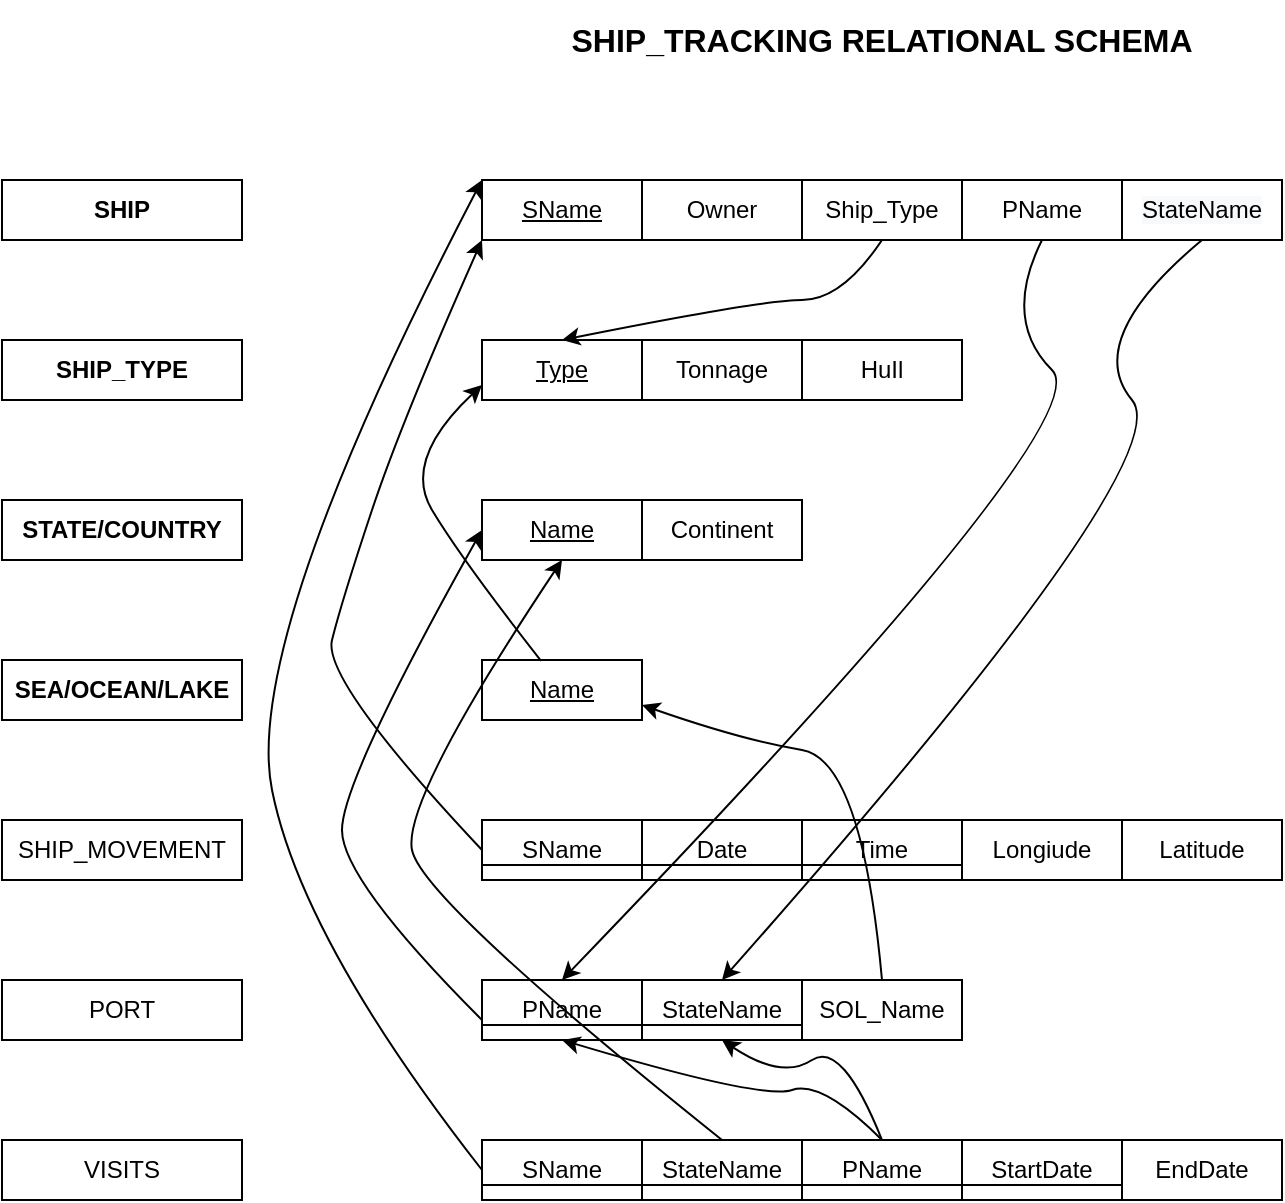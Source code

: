 <mxfile version="14.4.8" type="github">
  <diagram id="H2YuXicPiN26pRsMmfsW" name="Page-1">
    <mxGraphModel dx="2807" dy="1112" grid="1" gridSize="10" guides="1" tooltips="1" connect="1" arrows="1" fold="1" page="1" pageScale="1" pageWidth="827" pageHeight="1169" math="0" shadow="0">
      <root>
        <mxCell id="0" />
        <mxCell id="1" parent="0" />
        <mxCell id="oqWxi4hjjn00auRa6e1r-2" value="SName" style="rounded=0;whiteSpace=wrap;html=1;fontStyle=4" parent="1" vertex="1">
          <mxGeometry x="160" y="170" width="80" height="30" as="geometry" />
        </mxCell>
        <mxCell id="oqWxi4hjjn00auRa6e1r-3" value="Owner" style="rounded=0;whiteSpace=wrap;html=1;" parent="1" vertex="1">
          <mxGeometry x="240" y="170" width="80" height="30" as="geometry" />
        </mxCell>
        <mxCell id="oqWxi4hjjn00auRa6e1r-6" value="&lt;b&gt;SHIP&lt;/b&gt;" style="rounded=0;whiteSpace=wrap;html=1;" parent="1" vertex="1">
          <mxGeometry x="-80" y="170" width="120" height="30" as="geometry" />
        </mxCell>
        <mxCell id="oqWxi4hjjn00auRa6e1r-7" value="Type" style="rounded=0;whiteSpace=wrap;html=1;fontStyle=4" parent="1" vertex="1">
          <mxGeometry x="160" y="250" width="80" height="30" as="geometry" />
        </mxCell>
        <mxCell id="oqWxi4hjjn00auRa6e1r-8" value="Tonnage" style="rounded=0;whiteSpace=wrap;html=1;" parent="1" vertex="1">
          <mxGeometry x="240" y="250" width="80" height="30" as="geometry" />
        </mxCell>
        <mxCell id="oqWxi4hjjn00auRa6e1r-9" value="HuIl" style="rounded=0;whiteSpace=wrap;html=1;" parent="1" vertex="1">
          <mxGeometry x="320" y="250" width="80" height="30" as="geometry" />
        </mxCell>
        <mxCell id="oqWxi4hjjn00auRa6e1r-10" value="Name" style="rounded=0;whiteSpace=wrap;html=1;fontStyle=4" parent="1" vertex="1">
          <mxGeometry x="160" y="330" width="80" height="30" as="geometry" />
        </mxCell>
        <mxCell id="oqWxi4hjjn00auRa6e1r-11" value="Continent" style="rounded=0;whiteSpace=wrap;html=1;fontStyle=0" parent="1" vertex="1">
          <mxGeometry x="240" y="330" width="80" height="30" as="geometry" />
        </mxCell>
        <mxCell id="oqWxi4hjjn00auRa6e1r-14" value="Name" style="rounded=0;whiteSpace=wrap;html=1;fontStyle=4" parent="1" vertex="1">
          <mxGeometry x="160" y="410" width="80" height="30" as="geometry" />
        </mxCell>
        <mxCell id="oqWxi4hjjn00auRa6e1r-18" value="Date" style="rounded=0;whiteSpace=wrap;html=1;" parent="1" vertex="1">
          <mxGeometry x="240" y="490" width="80" height="30" as="geometry" />
        </mxCell>
        <mxCell id="oqWxi4hjjn00auRa6e1r-19" value="Time" style="rounded=0;whiteSpace=wrap;html=1;" parent="1" vertex="1">
          <mxGeometry x="320" y="490" width="80" height="30" as="geometry" />
        </mxCell>
        <mxCell id="oqWxi4hjjn00auRa6e1r-20" value="Longiude" style="rounded=0;whiteSpace=wrap;html=1;" parent="1" vertex="1">
          <mxGeometry x="400" y="490" width="80" height="30" as="geometry" />
        </mxCell>
        <mxCell id="oqWxi4hjjn00auRa6e1r-22" value="" style="curved=1;endArrow=classic;html=1;entryX=0;entryY=0.5;entryDx=0;entryDy=0;" parent="1" target="oqWxi4hjjn00auRa6e1r-10" edge="1">
          <mxGeometry width="50" height="50" relative="1" as="geometry">
            <mxPoint x="160" y="590" as="sourcePoint" />
            <mxPoint x="140" y="210" as="targetPoint" />
            <Array as="points">
              <mxPoint x="90" y="520" />
              <mxPoint x="90" y="470" />
            </Array>
          </mxGeometry>
        </mxCell>
        <mxCell id="oqWxi4hjjn00auRa6e1r-23" value="" style="curved=1;endArrow=classic;html=1;entryX=0;entryY=0.75;entryDx=0;entryDy=0;exitX=0.369;exitY=0.013;exitDx=0;exitDy=0;exitPerimeter=0;" parent="1" source="oqWxi4hjjn00auRa6e1r-14" target="oqWxi4hjjn00auRa6e1r-7" edge="1">
          <mxGeometry width="50" height="50" relative="1" as="geometry">
            <mxPoint x="190" y="400" as="sourcePoint" />
            <mxPoint x="150" y="310" as="targetPoint" />
            <Array as="points">
              <mxPoint x="150" y="360" />
              <mxPoint x="120" y="310" />
            </Array>
          </mxGeometry>
        </mxCell>
        <mxCell id="oqWxi4hjjn00auRa6e1r-24" value="" style="curved=1;endArrow=classic;html=1;entryX=0;entryY=1;entryDx=0;entryDy=0;exitX=0;exitY=0.5;exitDx=0;exitDy=0;" parent="1" source="oqWxi4hjjn00auRa6e1r-32" target="oqWxi4hjjn00auRa6e1r-2" edge="1">
          <mxGeometry width="50" height="50" relative="1" as="geometry">
            <mxPoint x="353.12" y="439.73" as="sourcePoint" />
            <mxPoint x="200" y="490" as="targetPoint" />
            <Array as="points">
              <mxPoint x="80" y="420" />
              <mxPoint x="90" y="380" />
              <mxPoint x="120" y="290" />
            </Array>
          </mxGeometry>
        </mxCell>
        <mxCell id="oqWxi4hjjn00auRa6e1r-25" value="SHIP_TYPE" style="rounded=0;whiteSpace=wrap;html=1;fontStyle=1" parent="1" vertex="1">
          <mxGeometry x="-80" y="250" width="120" height="30" as="geometry" />
        </mxCell>
        <mxCell id="oqWxi4hjjn00auRa6e1r-26" value="STATE/COUNTRY" style="rounded=0;whiteSpace=wrap;html=1;fontStyle=1" parent="1" vertex="1">
          <mxGeometry x="-80" y="330" width="120" height="30" as="geometry" />
        </mxCell>
        <mxCell id="oqWxi4hjjn00auRa6e1r-27" value="SEA/OCEAN/LAKE" style="rounded=0;whiteSpace=wrap;html=1;fontStyle=1" parent="1" vertex="1">
          <mxGeometry x="-80" y="410" width="120" height="30" as="geometry" />
        </mxCell>
        <mxCell id="oqWxi4hjjn00auRa6e1r-28" value="SHIP_MOVEMENT" style="rounded=0;whiteSpace=wrap;html=1;" parent="1" vertex="1">
          <mxGeometry x="-80" y="490" width="120" height="30" as="geometry" />
        </mxCell>
        <mxCell id="oqWxi4hjjn00auRa6e1r-29" value="PORT" style="rounded=0;whiteSpace=wrap;html=1;" parent="1" vertex="1">
          <mxGeometry x="-80" y="570" width="120" height="30" as="geometry" />
        </mxCell>
        <mxCell id="oqWxi4hjjn00auRa6e1r-30" value="VISITS" style="rounded=0;whiteSpace=wrap;html=1;" parent="1" vertex="1">
          <mxGeometry x="-80" y="650" width="120" height="30" as="geometry" />
        </mxCell>
        <mxCell id="oqWxi4hjjn00auRa6e1r-32" value="SName" style="rounded=0;whiteSpace=wrap;html=1;fontStyle=0" parent="1" vertex="1">
          <mxGeometry x="160" y="490" width="80" height="30" as="geometry" />
        </mxCell>
        <mxCell id="oqWxi4hjjn00auRa6e1r-33" value="PName" style="rounded=0;whiteSpace=wrap;html=1;fontStyle=0" parent="1" vertex="1">
          <mxGeometry x="160" y="570" width="80" height="30" as="geometry" />
        </mxCell>
        <mxCell id="oqWxi4hjjn00auRa6e1r-35" value="&lt;span&gt;StateName&lt;/span&gt;" style="rounded=0;whiteSpace=wrap;html=1;" parent="1" vertex="1">
          <mxGeometry x="240" y="570" width="80" height="30" as="geometry" />
        </mxCell>
        <mxCell id="oqWxi4hjjn00auRa6e1r-37" value="SName" style="rounded=0;whiteSpace=wrap;html=1;fontStyle=0" parent="1" vertex="1">
          <mxGeometry x="160" y="650" width="80" height="30" as="geometry" />
        </mxCell>
        <mxCell id="oqWxi4hjjn00auRa6e1r-39" value="StartDate" style="rounded=0;whiteSpace=wrap;html=1;" parent="1" vertex="1">
          <mxGeometry x="400" y="650" width="80" height="30" as="geometry" />
        </mxCell>
        <mxCell id="oqWxi4hjjn00auRa6e1r-40" value="EndDate" style="rounded=0;whiteSpace=wrap;html=1;" parent="1" vertex="1">
          <mxGeometry x="480" y="650" width="80" height="30" as="geometry" />
        </mxCell>
        <mxCell id="oqWxi4hjjn00auRa6e1r-41" value="" style="endArrow=none;html=1;exitX=0;exitY=0.75;exitDx=0;exitDy=0;entryX=0;entryY=0.75;entryDx=0;entryDy=0;" parent="1" source="oqWxi4hjjn00auRa6e1r-32" target="oqWxi4hjjn00auRa6e1r-20" edge="1">
          <mxGeometry width="50" height="50" relative="1" as="geometry">
            <mxPoint x="180" y="490" as="sourcePoint" />
            <mxPoint x="230" y="440" as="targetPoint" />
          </mxGeometry>
        </mxCell>
        <mxCell id="oqWxi4hjjn00auRa6e1r-42" value="" style="endArrow=none;html=1;exitX=0;exitY=0.75;exitDx=0;exitDy=0;entryX=1;entryY=0.75;entryDx=0;entryDy=0;" parent="1" source="oqWxi4hjjn00auRa6e1r-33" target="oqWxi4hjjn00auRa6e1r-35" edge="1">
          <mxGeometry width="50" height="50" relative="1" as="geometry">
            <mxPoint x="170" y="522.5" as="sourcePoint" />
            <mxPoint x="410" y="522.5" as="targetPoint" />
          </mxGeometry>
        </mxCell>
        <mxCell id="oqWxi4hjjn00auRa6e1r-44" value="" style="curved=1;endArrow=classic;html=1;entryX=0;entryY=0;entryDx=0;entryDy=0;exitX=0;exitY=0.5;exitDx=0;exitDy=0;" parent="1" source="oqWxi4hjjn00auRa6e1r-37" target="oqWxi4hjjn00auRa6e1r-2" edge="1">
          <mxGeometry width="50" height="50" relative="1" as="geometry">
            <mxPoint x="170" y="600" as="sourcePoint" />
            <mxPoint x="170" y="355" as="targetPoint" />
            <Array as="points">
              <mxPoint x="70" y="550" />
              <mxPoint x="40" y="400" />
            </Array>
          </mxGeometry>
        </mxCell>
        <mxCell id="oqWxi4hjjn00auRa6e1r-45" value="Ship_Type" style="rounded=0;whiteSpace=wrap;html=1;" parent="1" vertex="1">
          <mxGeometry x="320" y="170" width="80" height="30" as="geometry" />
        </mxCell>
        <mxCell id="oqWxi4hjjn00auRa6e1r-49" value="&lt;span&gt;PName&lt;/span&gt;" style="rounded=0;whiteSpace=wrap;html=1;" parent="1" vertex="1">
          <mxGeometry x="400" y="170" width="80" height="30" as="geometry" />
        </mxCell>
        <mxCell id="oqWxi4hjjn00auRa6e1r-50" value="Latitude" style="rounded=0;whiteSpace=wrap;html=1;" parent="1" vertex="1">
          <mxGeometry x="480" y="490" width="80" height="30" as="geometry" />
        </mxCell>
        <mxCell id="oqWxi4hjjn00auRa6e1r-51" value="SOL_Name" style="rounded=0;whiteSpace=wrap;html=1;" parent="1" vertex="1">
          <mxGeometry x="320" y="570" width="80" height="30" as="geometry" />
        </mxCell>
        <mxCell id="scKm5pmmGoPlDoRmN0rk-1" value="&#xa;&#xa;&lt;span style=&quot;color: rgb(0, 0, 0); font-family: helvetica; font-size: 12px; font-style: normal; font-weight: 400; letter-spacing: normal; text-align: center; text-indent: 0px; text-transform: none; word-spacing: 0px; background-color: rgb(248, 249, 250); display: inline; float: none;&quot;&gt;StateName&lt;/span&gt;&#xa;&#xa;" style="rounded=0;whiteSpace=wrap;html=1;" vertex="1" parent="1">
          <mxGeometry x="480" y="170" width="80" height="30" as="geometry" />
        </mxCell>
        <mxCell id="scKm5pmmGoPlDoRmN0rk-3" value="StateName" style="rounded=0;whiteSpace=wrap;html=1;" vertex="1" parent="1">
          <mxGeometry x="240" y="650" width="80" height="30" as="geometry" />
        </mxCell>
        <mxCell id="scKm5pmmGoPlDoRmN0rk-7" value="PName" style="rounded=0;whiteSpace=wrap;html=1;" vertex="1" parent="1">
          <mxGeometry x="320" y="650" width="80" height="30" as="geometry" />
        </mxCell>
        <mxCell id="scKm5pmmGoPlDoRmN0rk-8" value="" style="endArrow=none;html=1;exitX=0;exitY=0.75;exitDx=0;exitDy=0;entryX=1;entryY=0.75;entryDx=0;entryDy=0;" edge="1" parent="1" source="oqWxi4hjjn00auRa6e1r-37" target="oqWxi4hjjn00auRa6e1r-39">
          <mxGeometry width="50" height="50" relative="1" as="geometry">
            <mxPoint x="170" y="602.5" as="sourcePoint" />
            <mxPoint x="330" y="602.5" as="targetPoint" />
          </mxGeometry>
        </mxCell>
        <mxCell id="scKm5pmmGoPlDoRmN0rk-11" value="" style="curved=1;endArrow=classic;html=1;entryX=0.5;entryY=0;entryDx=0;entryDy=0;exitX=0.5;exitY=1;exitDx=0;exitDy=0;" edge="1" parent="1" source="oqWxi4hjjn00auRa6e1r-45" target="oqWxi4hjjn00auRa6e1r-7">
          <mxGeometry width="50" height="50" relative="1" as="geometry">
            <mxPoint x="300" y="460" as="sourcePoint" />
            <mxPoint x="350" y="410" as="targetPoint" />
            <Array as="points">
              <mxPoint x="340" y="230" />
              <mxPoint x="300" y="230" />
            </Array>
          </mxGeometry>
        </mxCell>
        <mxCell id="scKm5pmmGoPlDoRmN0rk-12" value="" style="curved=1;endArrow=classic;html=1;entryX=0.5;entryY=0;entryDx=0;entryDy=0;exitX=0.5;exitY=1;exitDx=0;exitDy=0;" edge="1" parent="1" source="oqWxi4hjjn00auRa6e1r-49" target="oqWxi4hjjn00auRa6e1r-33">
          <mxGeometry width="50" height="50" relative="1" as="geometry">
            <mxPoint x="370" y="210" as="sourcePoint" />
            <mxPoint x="210" y="260" as="targetPoint" />
            <Array as="points">
              <mxPoint x="420" y="240" />
              <mxPoint x="470" y="290" />
            </Array>
          </mxGeometry>
        </mxCell>
        <mxCell id="scKm5pmmGoPlDoRmN0rk-15" value="" style="curved=1;endArrow=classic;html=1;entryX=0.5;entryY=0;entryDx=0;entryDy=0;exitX=0.5;exitY=1;exitDx=0;exitDy=0;" edge="1" parent="1" source="scKm5pmmGoPlDoRmN0rk-1" target="oqWxi4hjjn00auRa6e1r-35">
          <mxGeometry width="50" height="50" relative="1" as="geometry">
            <mxPoint x="450" y="210" as="sourcePoint" />
            <mxPoint x="210" y="580" as="targetPoint" />
            <Array as="points">
              <mxPoint x="460" y="250" />
              <mxPoint x="510" y="310" />
            </Array>
          </mxGeometry>
        </mxCell>
        <mxCell id="scKm5pmmGoPlDoRmN0rk-17" value="" style="curved=1;endArrow=classic;html=1;entryX=1;entryY=0.75;entryDx=0;entryDy=0;exitX=0.5;exitY=0;exitDx=0;exitDy=0;" edge="1" parent="1" target="oqWxi4hjjn00auRa6e1r-14">
          <mxGeometry width="50" height="50" relative="1" as="geometry">
            <mxPoint x="360" y="570" as="sourcePoint" />
            <mxPoint x="350" y="410" as="targetPoint" />
            <Array as="points">
              <mxPoint x="350" y="460" />
              <mxPoint x="290" y="450" />
            </Array>
          </mxGeometry>
        </mxCell>
        <mxCell id="scKm5pmmGoPlDoRmN0rk-18" value="" style="curved=1;endArrow=classic;html=1;entryX=0.5;entryY=1;entryDx=0;entryDy=0;exitX=0.5;exitY=0;exitDx=0;exitDy=0;" edge="1" parent="1" source="scKm5pmmGoPlDoRmN0rk-3" target="oqWxi4hjjn00auRa6e1r-10">
          <mxGeometry width="50" height="50" relative="1" as="geometry">
            <mxPoint x="170" y="600" as="sourcePoint" />
            <mxPoint x="170" y="355" as="targetPoint" />
            <Array as="points">
              <mxPoint x="130" y="530" />
              <mxPoint x="120" y="480" />
            </Array>
          </mxGeometry>
        </mxCell>
        <mxCell id="scKm5pmmGoPlDoRmN0rk-19" value="" style="curved=1;endArrow=classic;html=1;exitX=0.5;exitY=0;exitDx=0;exitDy=0;entryX=0.5;entryY=1;entryDx=0;entryDy=0;" edge="1" parent="1" source="scKm5pmmGoPlDoRmN0rk-7" target="oqWxi4hjjn00auRa6e1r-33">
          <mxGeometry width="50" height="50" relative="1" as="geometry">
            <mxPoint x="350" y="645" as="sourcePoint" />
            <mxPoint x="350" y="410" as="targetPoint" />
            <Array as="points">
              <mxPoint x="330" y="620" />
              <mxPoint x="300" y="630" />
            </Array>
          </mxGeometry>
        </mxCell>
        <mxCell id="scKm5pmmGoPlDoRmN0rk-20" value="" style="curved=1;endArrow=classic;html=1;entryX=0.5;entryY=1;entryDx=0;entryDy=0;exitX=0.5;exitY=0;exitDx=0;exitDy=0;" edge="1" parent="1" source="scKm5pmmGoPlDoRmN0rk-7" target="oqWxi4hjjn00auRa6e1r-35">
          <mxGeometry width="50" height="50" relative="1" as="geometry">
            <mxPoint x="370" y="580" as="sourcePoint" />
            <mxPoint x="250" y="442.5" as="targetPoint" />
            <Array as="points">
              <mxPoint x="340" y="600" />
              <mxPoint x="310" y="620" />
            </Array>
          </mxGeometry>
        </mxCell>
        <mxCell id="scKm5pmmGoPlDoRmN0rk-21" value="&lt;span class=&quot;fontstyle0&quot;&gt;&lt;b&gt;&lt;font style=&quot;font-size: 16px&quot;&gt;SHIP_TRACKING RELATIONAL SCHEMA&lt;/font&gt;&lt;/b&gt;&lt;/span&gt;" style="text;html=1;strokeColor=none;fillColor=none;align=center;verticalAlign=middle;whiteSpace=wrap;rounded=0;" vertex="1" parent="1">
          <mxGeometry x="195" y="80" width="330" height="40" as="geometry" />
        </mxCell>
      </root>
    </mxGraphModel>
  </diagram>
</mxfile>
